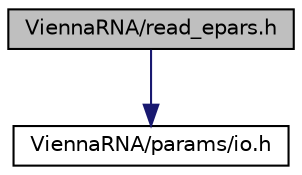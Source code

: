 digraph "ViennaRNA/read_epars.h"
{
 // INTERACTIVE_SVG=YES
 // LATEX_PDF_SIZE
  bgcolor="transparent";
  edge [fontname="Helvetica",fontsize="10",labelfontname="Helvetica",labelfontsize="10"];
  node [fontname="Helvetica",fontsize="10",shape=record];
  Node0 [label="ViennaRNA/read_epars.h",height=0.2,width=0.4,color="black", fillcolor="grey75", style="filled", fontcolor="black",tooltip="Use ViennaRNA/params/io.h instead."];
  Node0 -> Node1 [color="midnightblue",fontsize="10",style="solid",fontname="Helvetica"];
  Node1 [label="ViennaRNA/params/io.h",height=0.2,width=0.4,color="black",URL="$io_8h.html",tooltip="Read and write energy parameter files."];
}
